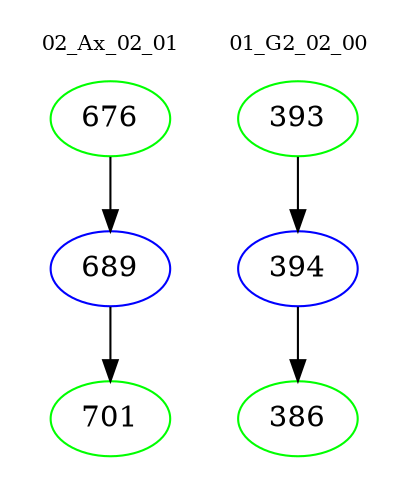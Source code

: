 digraph{
subgraph cluster_0 {
color = white
label = "02_Ax_02_01";
fontsize=10;
T0_676 [label="676", color="green"]
T0_676 -> T0_689 [color="black"]
T0_689 [label="689", color="blue"]
T0_689 -> T0_701 [color="black"]
T0_701 [label="701", color="green"]
}
subgraph cluster_1 {
color = white
label = "01_G2_02_00";
fontsize=10;
T1_393 [label="393", color="green"]
T1_393 -> T1_394 [color="black"]
T1_394 [label="394", color="blue"]
T1_394 -> T1_386 [color="black"]
T1_386 [label="386", color="green"]
}
}
